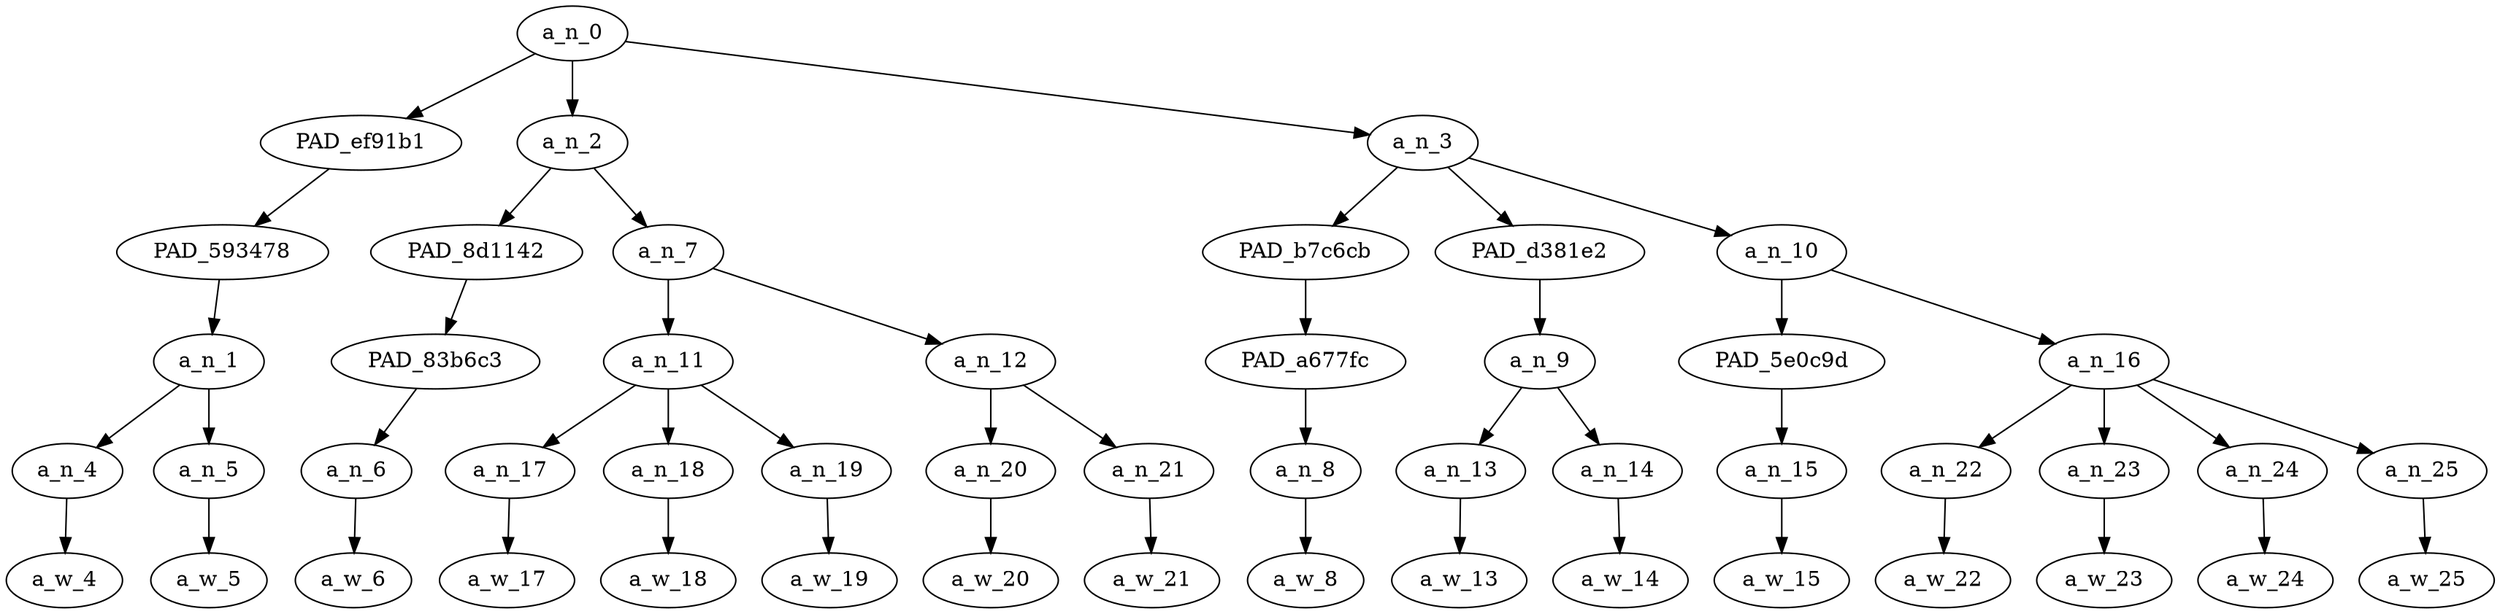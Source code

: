 strict digraph "" {
	a_n_0	[div_dir=1,
		index=0,
		level=5,
		pos="4.680555555555555,5!",
		text_span="[0, 1, 2, 3, 4, 5, 6, 7, 8, 9, 10, 11, 12, 13, 14, 15]",
		value=1.00000000];
	PAD_ef91b1	[div_dir=1,
		index=0,
		level=4,
		pos="0.5,4!",
		text_span="[0, 1]",
		value=0.13906902];
	a_n_0 -> PAD_ef91b1;
	a_n_2	[div_dir=1,
		index=1,
		level=4,
		pos="3.625,4!",
		text_span="[2, 3, 4, 5, 6, 7]",
		value=0.25688498];
	a_n_0 -> a_n_2;
	a_n_3	[div_dir=1,
		index=2,
		level=4,
		pos="9.916666666666666,4!",
		text_span="[8, 9, 10, 11, 12, 13, 14, 15]",
		value=0.60372808];
	a_n_0 -> a_n_3;
	PAD_593478	[div_dir=1,
		index=0,
		level=3,
		pos="0.5,3!",
		text_span="[0, 1]",
		value=0.13906902];
	PAD_ef91b1 -> PAD_593478;
	a_n_1	[div_dir=1,
		index=0,
		level=2,
		pos="0.5,2!",
		text_span="[0, 1]",
		value=0.13906902];
	PAD_593478 -> a_n_1;
	a_n_4	[div_dir=-1,
		index=0,
		level=1,
		pos="0.0,1!",
		text_span="[0]",
		value=0.04894892];
	a_n_1 -> a_n_4;
	a_n_5	[div_dir=1,
		index=1,
		level=1,
		pos="1.0,1!",
		text_span="[1]",
		value=0.09004546];
	a_n_1 -> a_n_5;
	a_w_4	[div_dir=0,
		index=0,
		level=0,
		pos="0,0!",
		text_span="[0]",
		value="<user>"];
	a_n_4 -> a_w_4;
	a_w_5	[div_dir=0,
		index=1,
		level=0,
		pos="1,0!",
		text_span="[1]",
		value=eldar];
	a_n_5 -> a_w_5;
	PAD_8d1142	[div_dir=-1,
		index=1,
		level=3,
		pos="2.0,3!",
		text_span="[2]",
		value=0.03224551];
	a_n_2 -> PAD_8d1142;
	a_n_7	[div_dir=1,
		index=2,
		level=3,
		pos="5.25,3!",
		text_span="[3, 4, 5, 6, 7]",
		value=0.22462211];
	a_n_2 -> a_n_7;
	PAD_83b6c3	[div_dir=-1,
		index=1,
		level=2,
		pos="2.0,2!",
		text_span="[2]",
		value=0.03224551];
	PAD_8d1142 -> PAD_83b6c3;
	a_n_6	[div_dir=-1,
		index=2,
		level=1,
		pos="2.0,1!",
		text_span="[2]",
		value=0.03224551];
	PAD_83b6c3 -> a_n_6;
	a_w_6	[div_dir=0,
		index=2,
		level=0,
		pos="2,0!",
		text_span="[2]",
		value=is];
	a_n_6 -> a_w_6;
	a_n_11	[div_dir=1,
		index=2,
		level=2,
		pos="4.0,2!",
		text_span="[3, 4, 5]",
		value=0.16414013];
	a_n_7 -> a_n_11;
	a_n_12	[div_dir=1,
		index=3,
		level=2,
		pos="6.5,2!",
		text_span="[6, 7]",
		value=0.06041526];
	a_n_7 -> a_n_12;
	a_n_17	[div_dir=-1,
		index=3,
		level=1,
		pos="3.0,1!",
		text_span="[3]",
		value=0.04897960];
	a_n_11 -> a_n_17;
	a_n_18	[div_dir=1,
		index=4,
		level=1,
		pos="4.0,1!",
		text_span="[4]",
		value=0.03568772];
	a_n_11 -> a_n_18;
	a_n_19	[div_dir=1,
		index=5,
		level=1,
		pos="5.0,1!",
		text_span="[5]",
		value=0.07939898];
	a_n_11 -> a_n_19;
	a_w_17	[div_dir=0,
		index=3,
		level=0,
		pos="3,0!",
		text_span="[3]",
		value=queer];
	a_n_17 -> a_w_17;
	a_w_18	[div_dir=0,
		index=4,
		level=0,
		pos="4,0!",
		text_span="[4]",
		value=race];
	a_n_18 -> a_w_18;
	a_w_19	[div_dir=0,
		index=5,
		level=0,
		pos="5,0!",
		text_span="[5]",
		value=imperium];
	a_n_19 -> a_w_19;
	a_n_20	[div_dir=1,
		index=6,
		level=1,
		pos="6.0,1!",
		text_span="[6]",
		value=0.02433954];
	a_n_12 -> a_n_20;
	a_n_21	[div_dir=-1,
		index=7,
		level=1,
		pos="7.0,1!",
		text_span="[7]",
		value=0.03606895];
	a_n_12 -> a_n_21;
	a_w_20	[div_dir=0,
		index=6,
		level=0,
		pos="6,0!",
		text_span="[6]",
		value=of];
	a_n_20 -> a_w_20;
	a_w_21	[div_dir=0,
		index=7,
		level=0,
		pos="7,0!",
		text_span="[7]",
		value=man];
	a_n_21 -> a_w_21;
	PAD_b7c6cb	[div_dir=-1,
		index=3,
		level=3,
		pos="8.0,3!",
		text_span="[8]",
		value=0.02644075];
	a_n_3 -> PAD_b7c6cb;
	PAD_d381e2	[div_dir=-1,
		index=4,
		level=3,
		pos="9.5,3!",
		text_span="[9, 10]",
		value=0.10732526];
	a_n_3 -> PAD_d381e2;
	a_n_10	[div_dir=1,
		index=5,
		level=3,
		pos="12.25,3!",
		text_span="[11, 12, 13, 14, 15]",
		value=0.46958727];
	a_n_3 -> a_n_10;
	PAD_a677fc	[div_dir=-1,
		index=4,
		level=2,
		pos="8.0,2!",
		text_span="[8]",
		value=0.02644075];
	PAD_b7c6cb -> PAD_a677fc;
	a_n_8	[div_dir=-1,
		index=8,
		level=1,
		pos="8.0,1!",
		text_span="[8]",
		value=0.02644075];
	PAD_a677fc -> a_n_8;
	a_w_8	[div_dir=0,
		index=8,
		level=0,
		pos="8,0!",
		text_span="[8]",
		value=is1];
	a_n_8 -> a_w_8;
	a_n_9	[div_dir=-1,
		index=5,
		level=2,
		pos="9.5,2!",
		text_span="[9, 10]",
		value=0.10732526];
	PAD_d381e2 -> a_n_9;
	a_n_13	[div_dir=-1,
		index=9,
		level=1,
		pos="9.0,1!",
		text_span="[9]",
		value=0.07292298];
	a_n_9 -> a_n_13;
	a_n_14	[div_dir=-1,
		index=10,
		level=1,
		pos="10.0,1!",
		text_span="[10]",
		value=0.03434625];
	a_n_9 -> a_n_14;
	a_w_13	[div_dir=0,
		index=9,
		level=0,
		pos="9,0!",
		text_span="[9]",
		value=patriarchy];
	a_n_13 -> a_w_13;
	a_w_14	[div_dir=0,
		index=10,
		level=0,
		pos="10,0!",
		text_span="[10]",
		value=welcome];
	a_n_14 -> a_w_14;
	PAD_5e0c9d	[div_dir=-1,
		index=6,
		level=2,
		pos="11.0,2!",
		text_span="[11]",
		value=0.01882436];
	a_n_10 -> PAD_5e0c9d;
	a_n_16	[div_dir=1,
		index=7,
		level=2,
		pos="13.5,2!",
		text_span="[12, 13, 14, 15]",
		value=0.45025605];
	a_n_10 -> a_n_16;
	a_n_15	[div_dir=-1,
		index=11,
		level=1,
		pos="11.0,1!",
		text_span="[11]",
		value=0.01882436];
	PAD_5e0c9d -> a_n_15;
	a_w_15	[div_dir=0,
		index=11,
		level=0,
		pos="11,0!",
		text_span="[11]",
		value=to];
	a_n_15 -> a_w_15;
	a_n_22	[div_dir=-1,
		index=12,
		level=1,
		pos="12.0,1!",
		text_span="[12]",
		value=0.02287177];
	a_n_16 -> a_n_22;
	a_n_23	[div_dir=-1,
		index=13,
		level=1,
		pos="13.0,1!",
		text_span="[13]",
		value=0.03232920];
	a_n_16 -> a_n_23;
	a_n_24	[div_dir=1,
		index=14,
		level=1,
		pos="14.0,1!",
		text_span="[14]",
		value=0.30208765];
	a_n_16 -> a_n_24;
	a_n_25	[div_dir=-1,
		index=15,
		level=1,
		pos="15.0,1!",
		text_span="[15]",
		value=0.09243328];
	a_n_16 -> a_n_25;
	a_w_22	[div_dir=0,
		index=12,
		level=0,
		pos="12,0!",
		text_span="[12]",
		value=the];
	a_n_22 -> a_w_22;
	a_w_23	[div_dir=0,
		index=13,
		level=0,
		pos="13,0!",
		text_span="[13]",
		value=new];
	a_n_23 -> a_w_23;
	a_w_24	[div_dir=0,
		index=14,
		level=0,
		pos="14,0!",
		text_span="[14]",
		value=faggotry];
	a_n_24 -> a_w_24;
	a_w_25	[div_dir=0,
		index=15,
		level=0,
		pos="15,0!",
		text_span="[15]",
		value=lmao];
	a_n_25 -> a_w_25;
}
